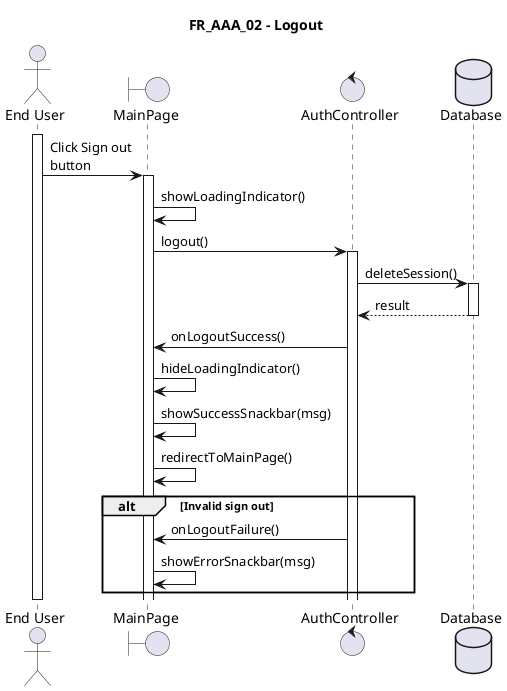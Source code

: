 @startuml FR_AAA_02
title FR_AAA_02 - Logout
skinparam maxMessageSize 125

actor "End User" as eu
boundary MainPage as fe
control AuthController as ct
' entity Entity as en
database Database as db

activate eu

eu -> fe ++ : Click Sign out button
fe -> fe : showLoadingIndicator()

fe -> ct ++ : logout()
ct -> db ++ : deleteSession()
return result
ct -> fe : onLogoutSuccess()
fe -> fe : hideLoadingIndicator()
fe -> fe : showSuccessSnackbar(msg)
fe -> fe : redirectToMainPage()

alt Invalid sign out
    ct -> fe : onLogoutFailure()
    fe -> fe : showErrorSnackbar(msg)
end

deactivate eu

@enduml